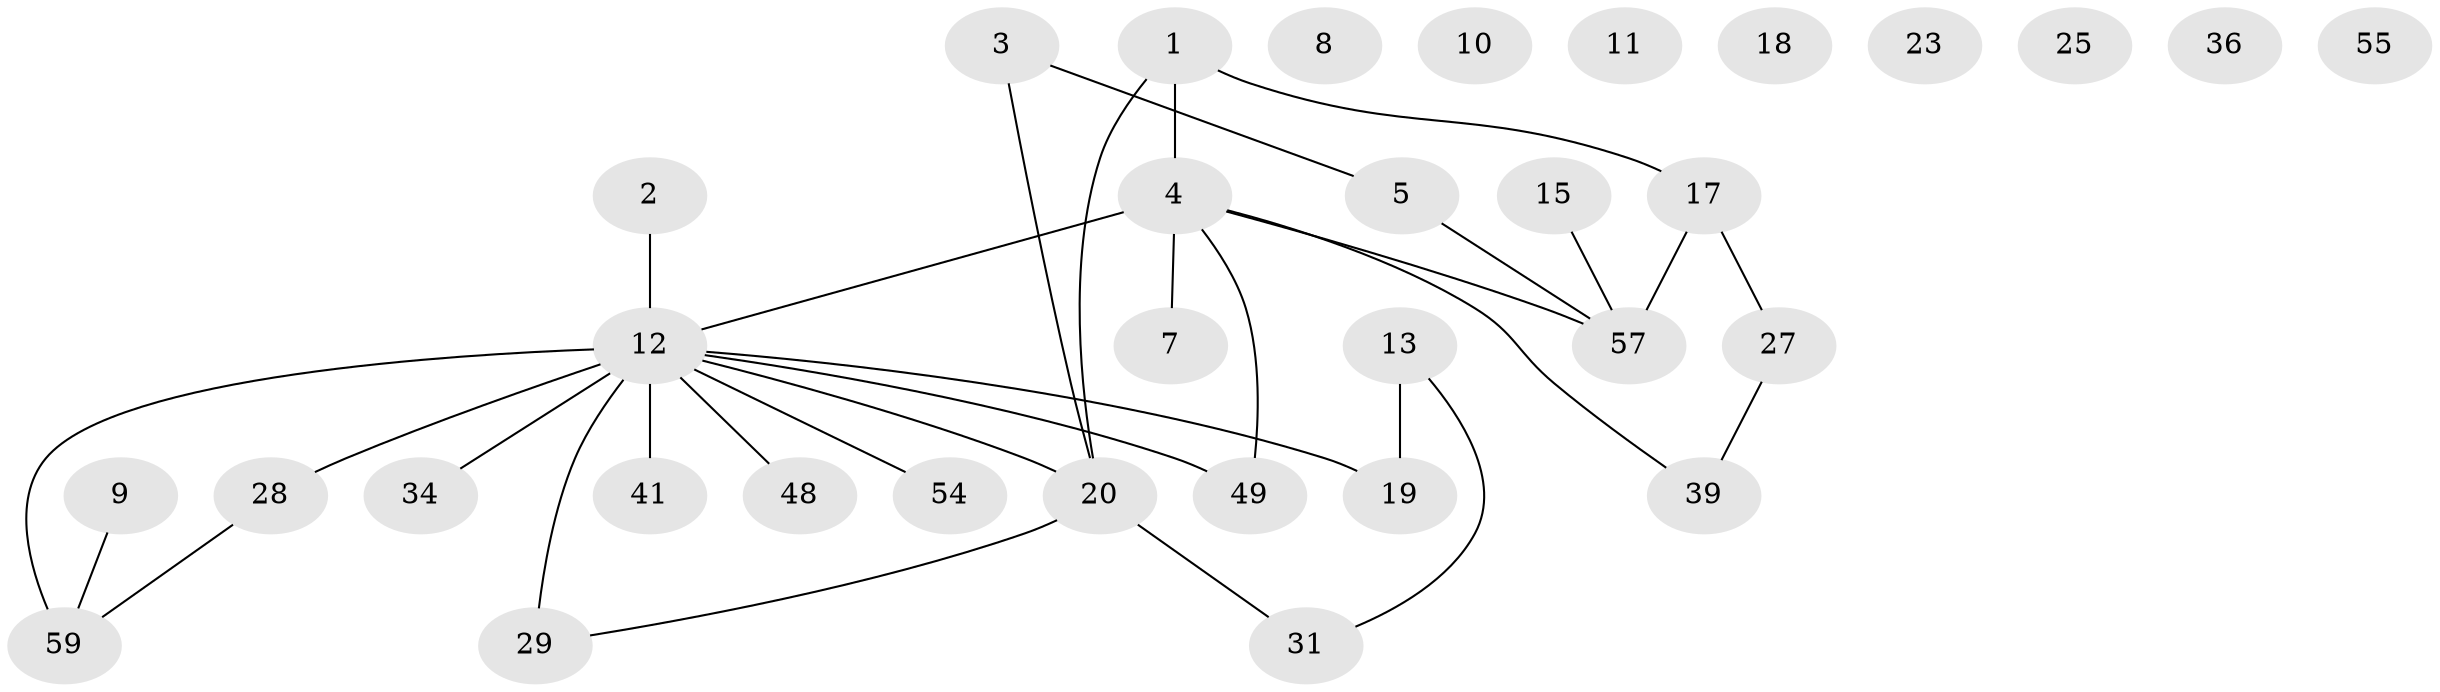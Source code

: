 // original degree distribution, {1: 0.2537313432835821, 2: 0.29850746268656714, 3: 0.1791044776119403, 4: 0.1044776119402985, 0: 0.1044776119402985, 7: 0.029850746268656716, 6: 0.014925373134328358, 5: 0.014925373134328358}
// Generated by graph-tools (version 1.1) at 2025/13/03/09/25 04:13:05]
// undirected, 33 vertices, 32 edges
graph export_dot {
graph [start="1"]
  node [color=gray90,style=filled];
  1 [super="+22"];
  2 [super="+53+47"];
  3 [super="+26"];
  4 [super="+6+45"];
  5 [super="+24+38"];
  7;
  8;
  9;
  10;
  11;
  12 [super="+21+14+30"];
  13 [super="+50+35"];
  15 [super="+16"];
  17 [super="+44"];
  18 [super="+52"];
  19;
  20 [super="+56+32"];
  23;
  25;
  27 [super="+37"];
  28 [super="+33"];
  29 [super="+51"];
  31 [super="+58"];
  34;
  36;
  39;
  41 [super="+61"];
  48;
  49;
  54;
  55;
  57;
  59;
  1 -- 17;
  1 -- 4;
  1 -- 20;
  2 -- 12 [weight=2];
  3 -- 5;
  3 -- 20;
  4 -- 39;
  4 -- 7;
  4 -- 49;
  4 -- 57;
  4 -- 12 [weight=2];
  5 -- 57;
  9 -- 59;
  12 -- 48;
  12 -- 19;
  12 -- 59 [weight=2];
  12 -- 28 [weight=2];
  12 -- 29 [weight=3];
  12 -- 34;
  12 -- 41;
  12 -- 49 [weight=2];
  12 -- 20;
  12 -- 54;
  13 -- 19;
  13 -- 31;
  15 -- 57;
  17 -- 57;
  17 -- 27;
  20 -- 31;
  20 -- 29;
  27 -- 39;
  28 -- 59;
}
